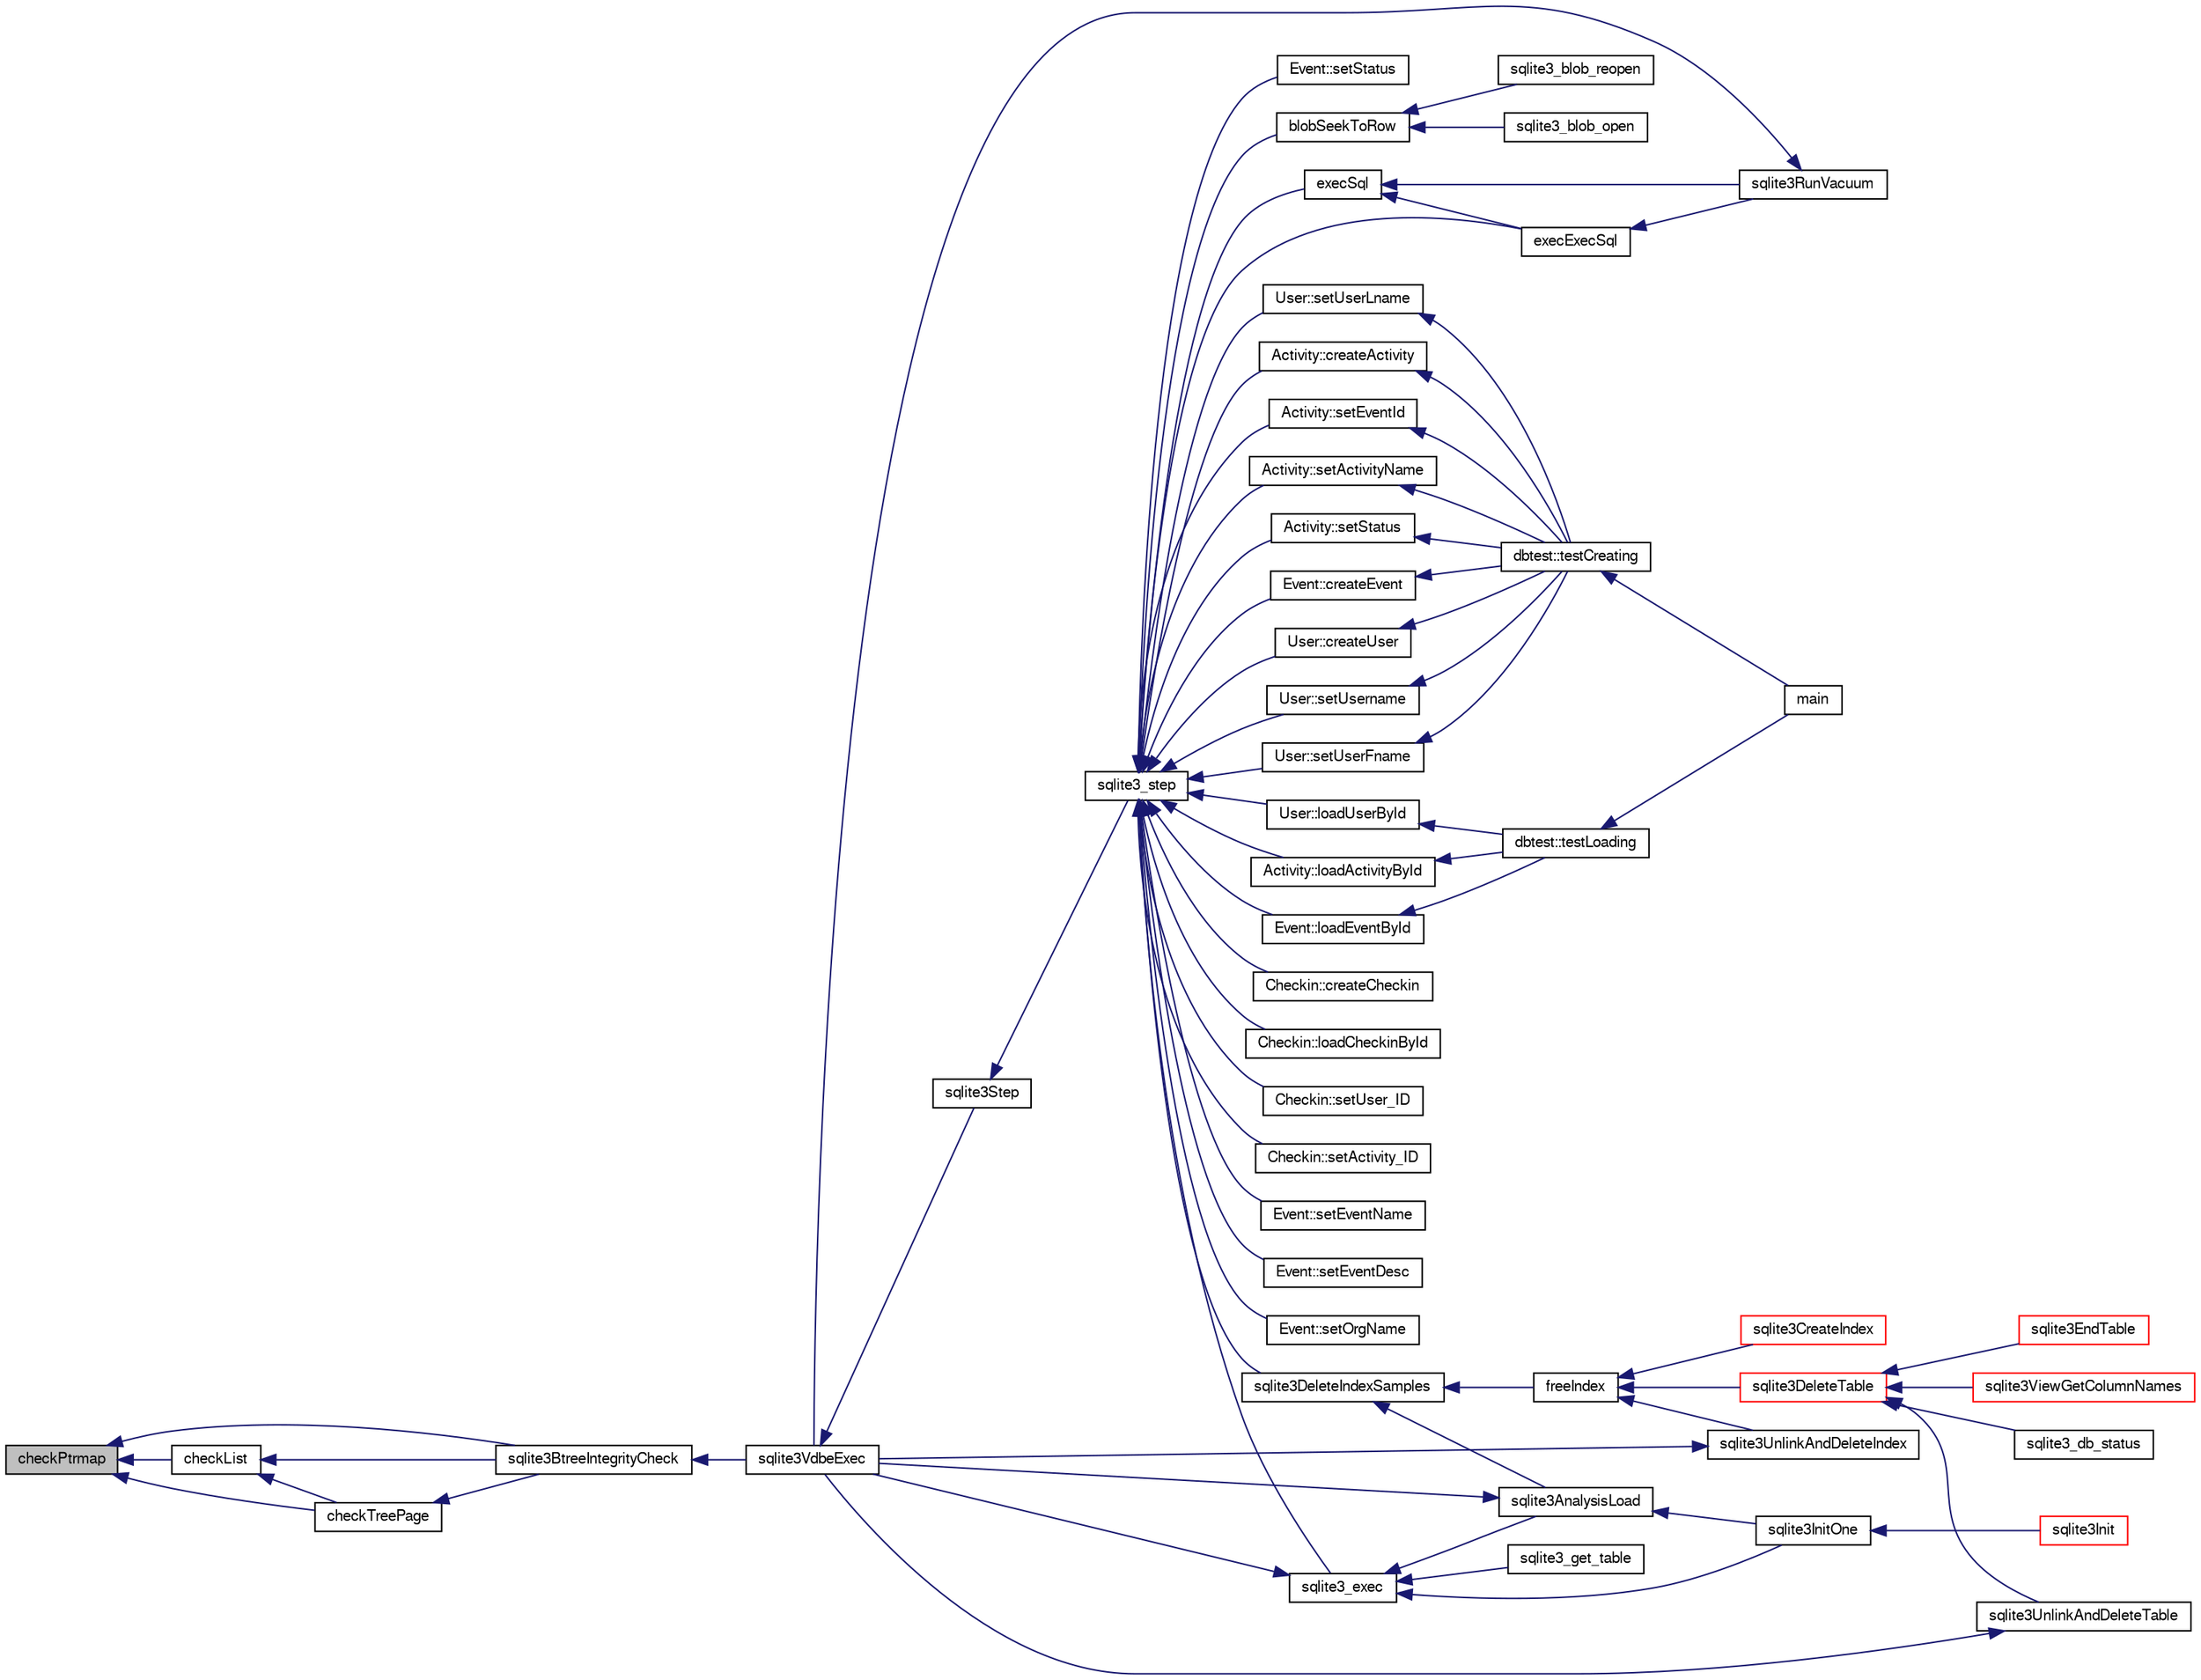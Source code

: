 digraph "checkPtrmap"
{
  edge [fontname="FreeSans",fontsize="10",labelfontname="FreeSans",labelfontsize="10"];
  node [fontname="FreeSans",fontsize="10",shape=record];
  rankdir="LR";
  Node41314 [label="checkPtrmap",height=0.2,width=0.4,color="black", fillcolor="grey75", style="filled", fontcolor="black"];
  Node41314 -> Node41315 [dir="back",color="midnightblue",fontsize="10",style="solid",fontname="FreeSans"];
  Node41315 [label="checkList",height=0.2,width=0.4,color="black", fillcolor="white", style="filled",URL="$sqlite3_8c.html#a7c888a9a7f402383d462ddef0e59f52e"];
  Node41315 -> Node41316 [dir="back",color="midnightblue",fontsize="10",style="solid",fontname="FreeSans"];
  Node41316 [label="checkTreePage",height=0.2,width=0.4,color="black", fillcolor="white", style="filled",URL="$sqlite3_8c.html#a0bdac89d12e5ac328d260ae8259777b2"];
  Node41316 -> Node41317 [dir="back",color="midnightblue",fontsize="10",style="solid",fontname="FreeSans"];
  Node41317 [label="sqlite3BtreeIntegrityCheck",height=0.2,width=0.4,color="black", fillcolor="white", style="filled",URL="$sqlite3_8c.html#aa00011902d9e5ba26452d147c43fa1d8"];
  Node41317 -> Node41318 [dir="back",color="midnightblue",fontsize="10",style="solid",fontname="FreeSans"];
  Node41318 [label="sqlite3VdbeExec",height=0.2,width=0.4,color="black", fillcolor="white", style="filled",URL="$sqlite3_8c.html#a8ce40a614bdc56719c4d642b1e4dfb21"];
  Node41318 -> Node41319 [dir="back",color="midnightblue",fontsize="10",style="solid",fontname="FreeSans"];
  Node41319 [label="sqlite3Step",height=0.2,width=0.4,color="black", fillcolor="white", style="filled",URL="$sqlite3_8c.html#a3f2872e873e2758a4beedad1d5113554"];
  Node41319 -> Node41320 [dir="back",color="midnightblue",fontsize="10",style="solid",fontname="FreeSans"];
  Node41320 [label="sqlite3_step",height=0.2,width=0.4,color="black", fillcolor="white", style="filled",URL="$sqlite3_8h.html#ac1e491ce36b7471eb28387f7d3c74334"];
  Node41320 -> Node41321 [dir="back",color="midnightblue",fontsize="10",style="solid",fontname="FreeSans"];
  Node41321 [label="Activity::createActivity",height=0.2,width=0.4,color="black", fillcolor="white", style="filled",URL="$classActivity.html#a813cc5e52c14ab49b39014c134e3425b"];
  Node41321 -> Node41322 [dir="back",color="midnightblue",fontsize="10",style="solid",fontname="FreeSans"];
  Node41322 [label="dbtest::testCreating",height=0.2,width=0.4,color="black", fillcolor="white", style="filled",URL="$classdbtest.html#a8193e88a7df657069c8a6bd09c8243b7"];
  Node41322 -> Node41323 [dir="back",color="midnightblue",fontsize="10",style="solid",fontname="FreeSans"];
  Node41323 [label="main",height=0.2,width=0.4,color="black", fillcolor="white", style="filled",URL="$test_8cpp.html#ae66f6b31b5ad750f1fe042a706a4e3d4"];
  Node41320 -> Node41324 [dir="back",color="midnightblue",fontsize="10",style="solid",fontname="FreeSans"];
  Node41324 [label="Activity::loadActivityById",height=0.2,width=0.4,color="black", fillcolor="white", style="filled",URL="$classActivity.html#abe4ffb4f08a47212ebf9013259d9e7fd"];
  Node41324 -> Node41325 [dir="back",color="midnightblue",fontsize="10",style="solid",fontname="FreeSans"];
  Node41325 [label="dbtest::testLoading",height=0.2,width=0.4,color="black", fillcolor="white", style="filled",URL="$classdbtest.html#a6f98d82a2c8e2b9040848763504ddae1"];
  Node41325 -> Node41323 [dir="back",color="midnightblue",fontsize="10",style="solid",fontname="FreeSans"];
  Node41320 -> Node41326 [dir="back",color="midnightblue",fontsize="10",style="solid",fontname="FreeSans"];
  Node41326 [label="Activity::setEventId",height=0.2,width=0.4,color="black", fillcolor="white", style="filled",URL="$classActivity.html#adb1d0fd0d08f473e068f0a4086bfa9ca"];
  Node41326 -> Node41322 [dir="back",color="midnightblue",fontsize="10",style="solid",fontname="FreeSans"];
  Node41320 -> Node41327 [dir="back",color="midnightblue",fontsize="10",style="solid",fontname="FreeSans"];
  Node41327 [label="Activity::setActivityName",height=0.2,width=0.4,color="black", fillcolor="white", style="filled",URL="$classActivity.html#a62dc3737b33915a36086f9dd26d16a81"];
  Node41327 -> Node41322 [dir="back",color="midnightblue",fontsize="10",style="solid",fontname="FreeSans"];
  Node41320 -> Node41328 [dir="back",color="midnightblue",fontsize="10",style="solid",fontname="FreeSans"];
  Node41328 [label="Activity::setStatus",height=0.2,width=0.4,color="black", fillcolor="white", style="filled",URL="$classActivity.html#af618135a7738f4d2a7ee147a8ef912ea"];
  Node41328 -> Node41322 [dir="back",color="midnightblue",fontsize="10",style="solid",fontname="FreeSans"];
  Node41320 -> Node41329 [dir="back",color="midnightblue",fontsize="10",style="solid",fontname="FreeSans"];
  Node41329 [label="Checkin::createCheckin",height=0.2,width=0.4,color="black", fillcolor="white", style="filled",URL="$classCheckin.html#a4e40acdf7fff0e607f6de4f24f3a163c"];
  Node41320 -> Node41330 [dir="back",color="midnightblue",fontsize="10",style="solid",fontname="FreeSans"];
  Node41330 [label="Checkin::loadCheckinById",height=0.2,width=0.4,color="black", fillcolor="white", style="filled",URL="$classCheckin.html#a3461f70ea6c68475225f2a07f78a21e0"];
  Node41320 -> Node41331 [dir="back",color="midnightblue",fontsize="10",style="solid",fontname="FreeSans"];
  Node41331 [label="Checkin::setUser_ID",height=0.2,width=0.4,color="black", fillcolor="white", style="filled",URL="$classCheckin.html#a76ab640f4f912876dbebf183db5359c6"];
  Node41320 -> Node41332 [dir="back",color="midnightblue",fontsize="10",style="solid",fontname="FreeSans"];
  Node41332 [label="Checkin::setActivity_ID",height=0.2,width=0.4,color="black", fillcolor="white", style="filled",URL="$classCheckin.html#ab2ff3ec2604ec73a42af25874a00b232"];
  Node41320 -> Node41333 [dir="back",color="midnightblue",fontsize="10",style="solid",fontname="FreeSans"];
  Node41333 [label="Event::createEvent",height=0.2,width=0.4,color="black", fillcolor="white", style="filled",URL="$classEvent.html#a77adb9f4a46ffb32c2d931f0691f5903"];
  Node41333 -> Node41322 [dir="back",color="midnightblue",fontsize="10",style="solid",fontname="FreeSans"];
  Node41320 -> Node41334 [dir="back",color="midnightblue",fontsize="10",style="solid",fontname="FreeSans"];
  Node41334 [label="Event::loadEventById",height=0.2,width=0.4,color="black", fillcolor="white", style="filled",URL="$classEvent.html#afa66cea33f722dbeecb69cc98fdea055"];
  Node41334 -> Node41325 [dir="back",color="midnightblue",fontsize="10",style="solid",fontname="FreeSans"];
  Node41320 -> Node41335 [dir="back",color="midnightblue",fontsize="10",style="solid",fontname="FreeSans"];
  Node41335 [label="Event::setEventName",height=0.2,width=0.4,color="black", fillcolor="white", style="filled",URL="$classEvent.html#a10596b6ca077df05184e30d62b08729d"];
  Node41320 -> Node41336 [dir="back",color="midnightblue",fontsize="10",style="solid",fontname="FreeSans"];
  Node41336 [label="Event::setEventDesc",height=0.2,width=0.4,color="black", fillcolor="white", style="filled",URL="$classEvent.html#ae36b8377dcae792f1c5c4726024c981b"];
  Node41320 -> Node41337 [dir="back",color="midnightblue",fontsize="10",style="solid",fontname="FreeSans"];
  Node41337 [label="Event::setOrgName",height=0.2,width=0.4,color="black", fillcolor="white", style="filled",URL="$classEvent.html#a19aac0f776bd764563a54977656cf680"];
  Node41320 -> Node41338 [dir="back",color="midnightblue",fontsize="10",style="solid",fontname="FreeSans"];
  Node41338 [label="Event::setStatus",height=0.2,width=0.4,color="black", fillcolor="white", style="filled",URL="$classEvent.html#ab0a6b9285af0f4172eb841e2b80f8972"];
  Node41320 -> Node41339 [dir="back",color="midnightblue",fontsize="10",style="solid",fontname="FreeSans"];
  Node41339 [label="blobSeekToRow",height=0.2,width=0.4,color="black", fillcolor="white", style="filled",URL="$sqlite3_8c.html#afff57e13332b98c8a44a7cebe38962ab"];
  Node41339 -> Node41340 [dir="back",color="midnightblue",fontsize="10",style="solid",fontname="FreeSans"];
  Node41340 [label="sqlite3_blob_open",height=0.2,width=0.4,color="black", fillcolor="white", style="filled",URL="$sqlite3_8h.html#adb8ad839a5bdd62a43785132bc7dd518"];
  Node41339 -> Node41341 [dir="back",color="midnightblue",fontsize="10",style="solid",fontname="FreeSans"];
  Node41341 [label="sqlite3_blob_reopen",height=0.2,width=0.4,color="black", fillcolor="white", style="filled",URL="$sqlite3_8h.html#abc77c24fdc0150138490359a94360f7e"];
  Node41320 -> Node41342 [dir="back",color="midnightblue",fontsize="10",style="solid",fontname="FreeSans"];
  Node41342 [label="sqlite3DeleteIndexSamples",height=0.2,width=0.4,color="black", fillcolor="white", style="filled",URL="$sqlite3_8c.html#aaeda0302fbf61397ec009f65bed047ef"];
  Node41342 -> Node41343 [dir="back",color="midnightblue",fontsize="10",style="solid",fontname="FreeSans"];
  Node41343 [label="sqlite3AnalysisLoad",height=0.2,width=0.4,color="black", fillcolor="white", style="filled",URL="$sqlite3_8c.html#a48a2301c27e1d3d68708b9b8761b5a01"];
  Node41343 -> Node41318 [dir="back",color="midnightblue",fontsize="10",style="solid",fontname="FreeSans"];
  Node41343 -> Node41344 [dir="back",color="midnightblue",fontsize="10",style="solid",fontname="FreeSans"];
  Node41344 [label="sqlite3InitOne",height=0.2,width=0.4,color="black", fillcolor="white", style="filled",URL="$sqlite3_8c.html#ac4318b25df65269906b0379251fe9b85"];
  Node41344 -> Node41345 [dir="back",color="midnightblue",fontsize="10",style="solid",fontname="FreeSans"];
  Node41345 [label="sqlite3Init",height=0.2,width=0.4,color="red", fillcolor="white", style="filled",URL="$sqlite3_8c.html#aed74e3dc765631a833f522f425ff5a48"];
  Node41342 -> Node41445 [dir="back",color="midnightblue",fontsize="10",style="solid",fontname="FreeSans"];
  Node41445 [label="freeIndex",height=0.2,width=0.4,color="black", fillcolor="white", style="filled",URL="$sqlite3_8c.html#a00907c99c18d5bcb9d0b38c077146c31"];
  Node41445 -> Node41446 [dir="back",color="midnightblue",fontsize="10",style="solid",fontname="FreeSans"];
  Node41446 [label="sqlite3UnlinkAndDeleteIndex",height=0.2,width=0.4,color="black", fillcolor="white", style="filled",URL="$sqlite3_8c.html#a889f2dcb438c56db37a6d61e9f25e244"];
  Node41446 -> Node41318 [dir="back",color="midnightblue",fontsize="10",style="solid",fontname="FreeSans"];
  Node41445 -> Node41447 [dir="back",color="midnightblue",fontsize="10",style="solid",fontname="FreeSans"];
  Node41447 [label="sqlite3DeleteTable",height=0.2,width=0.4,color="red", fillcolor="white", style="filled",URL="$sqlite3_8c.html#a7fd3d507375a381a3807f92735318973"];
  Node41447 -> Node41448 [dir="back",color="midnightblue",fontsize="10",style="solid",fontname="FreeSans"];
  Node41448 [label="sqlite3_db_status",height=0.2,width=0.4,color="black", fillcolor="white", style="filled",URL="$sqlite3_8h.html#ab64e8333313ee2e44116842711818940"];
  Node41447 -> Node41449 [dir="back",color="midnightblue",fontsize="10",style="solid",fontname="FreeSans"];
  Node41449 [label="sqlite3UnlinkAndDeleteTable",height=0.2,width=0.4,color="black", fillcolor="white", style="filled",URL="$sqlite3_8c.html#a9733677716a49de464f86fff164e9a1b"];
  Node41449 -> Node41318 [dir="back",color="midnightblue",fontsize="10",style="solid",fontname="FreeSans"];
  Node41447 -> Node41360 [dir="back",color="midnightblue",fontsize="10",style="solid",fontname="FreeSans"];
  Node41360 [label="sqlite3EndTable",height=0.2,width=0.4,color="red", fillcolor="white", style="filled",URL="$sqlite3_8c.html#a7b5f2c66c0f0b6f819d970ca389768b0"];
  Node41447 -> Node41395 [dir="back",color="midnightblue",fontsize="10",style="solid",fontname="FreeSans"];
  Node41395 [label="sqlite3ViewGetColumnNames",height=0.2,width=0.4,color="red", fillcolor="white", style="filled",URL="$sqlite3_8c.html#aebc7cd8d9e2bd174ae0a60363d3f6ce8"];
  Node41445 -> Node41357 [dir="back",color="midnightblue",fontsize="10",style="solid",fontname="FreeSans"];
  Node41357 [label="sqlite3CreateIndex",height=0.2,width=0.4,color="red", fillcolor="white", style="filled",URL="$sqlite3_8c.html#a8dbe5e590ab6c58a8c45f34f7c81e825"];
  Node41320 -> Node41511 [dir="back",color="midnightblue",fontsize="10",style="solid",fontname="FreeSans"];
  Node41511 [label="sqlite3_exec",height=0.2,width=0.4,color="black", fillcolor="white", style="filled",URL="$sqlite3_8h.html#a97487ec8150e0bcc8fa392ab8f0e24db"];
  Node41511 -> Node41318 [dir="back",color="midnightblue",fontsize="10",style="solid",fontname="FreeSans"];
  Node41511 -> Node41343 [dir="back",color="midnightblue",fontsize="10",style="solid",fontname="FreeSans"];
  Node41511 -> Node41344 [dir="back",color="midnightblue",fontsize="10",style="solid",fontname="FreeSans"];
  Node41511 -> Node41512 [dir="back",color="midnightblue",fontsize="10",style="solid",fontname="FreeSans"];
  Node41512 [label="sqlite3_get_table",height=0.2,width=0.4,color="black", fillcolor="white", style="filled",URL="$sqlite3_8h.html#a5effeac4e12df57beaa35c5be1f61579"];
  Node41320 -> Node41502 [dir="back",color="midnightblue",fontsize="10",style="solid",fontname="FreeSans"];
  Node41502 [label="execSql",height=0.2,width=0.4,color="black", fillcolor="white", style="filled",URL="$sqlite3_8c.html#a7d16651b98a110662f4c265eff0246cb"];
  Node41502 -> Node41503 [dir="back",color="midnightblue",fontsize="10",style="solid",fontname="FreeSans"];
  Node41503 [label="execExecSql",height=0.2,width=0.4,color="black", fillcolor="white", style="filled",URL="$sqlite3_8c.html#ac1be09a6c047f21133d16378d301e0d4"];
  Node41503 -> Node41504 [dir="back",color="midnightblue",fontsize="10",style="solid",fontname="FreeSans"];
  Node41504 [label="sqlite3RunVacuum",height=0.2,width=0.4,color="black", fillcolor="white", style="filled",URL="$sqlite3_8c.html#a5e83ddc7b3e7e8e79ad5d1fc92de1d2f"];
  Node41504 -> Node41318 [dir="back",color="midnightblue",fontsize="10",style="solid",fontname="FreeSans"];
  Node41502 -> Node41504 [dir="back",color="midnightblue",fontsize="10",style="solid",fontname="FreeSans"];
  Node41320 -> Node41503 [dir="back",color="midnightblue",fontsize="10",style="solid",fontname="FreeSans"];
  Node41320 -> Node41505 [dir="back",color="midnightblue",fontsize="10",style="solid",fontname="FreeSans"];
  Node41505 [label="User::createUser",height=0.2,width=0.4,color="black", fillcolor="white", style="filled",URL="$classUser.html#a22ed673939e8cc0a136130b809bba513"];
  Node41505 -> Node41322 [dir="back",color="midnightblue",fontsize="10",style="solid",fontname="FreeSans"];
  Node41320 -> Node41506 [dir="back",color="midnightblue",fontsize="10",style="solid",fontname="FreeSans"];
  Node41506 [label="User::loadUserById",height=0.2,width=0.4,color="black", fillcolor="white", style="filled",URL="$classUser.html#a863377665b7fb83c5547dcf9727f5092"];
  Node41506 -> Node41325 [dir="back",color="midnightblue",fontsize="10",style="solid",fontname="FreeSans"];
  Node41320 -> Node41507 [dir="back",color="midnightblue",fontsize="10",style="solid",fontname="FreeSans"];
  Node41507 [label="User::setUsername",height=0.2,width=0.4,color="black", fillcolor="white", style="filled",URL="$classUser.html#aa0497022a136cb78de785b0a39ae60b1"];
  Node41507 -> Node41322 [dir="back",color="midnightblue",fontsize="10",style="solid",fontname="FreeSans"];
  Node41320 -> Node41508 [dir="back",color="midnightblue",fontsize="10",style="solid",fontname="FreeSans"];
  Node41508 [label="User::setUserFname",height=0.2,width=0.4,color="black", fillcolor="white", style="filled",URL="$classUser.html#a72657eb55cd0ca437b4841a43f19912f"];
  Node41508 -> Node41322 [dir="back",color="midnightblue",fontsize="10",style="solid",fontname="FreeSans"];
  Node41320 -> Node41509 [dir="back",color="midnightblue",fontsize="10",style="solid",fontname="FreeSans"];
  Node41509 [label="User::setUserLname",height=0.2,width=0.4,color="black", fillcolor="white", style="filled",URL="$classUser.html#aa25973387e5afe1aa6f60dd6545e33b5"];
  Node41509 -> Node41322 [dir="back",color="midnightblue",fontsize="10",style="solid",fontname="FreeSans"];
  Node41315 -> Node41317 [dir="back",color="midnightblue",fontsize="10",style="solid",fontname="FreeSans"];
  Node41314 -> Node41316 [dir="back",color="midnightblue",fontsize="10",style="solid",fontname="FreeSans"];
  Node41314 -> Node41317 [dir="back",color="midnightblue",fontsize="10",style="solid",fontname="FreeSans"];
}

